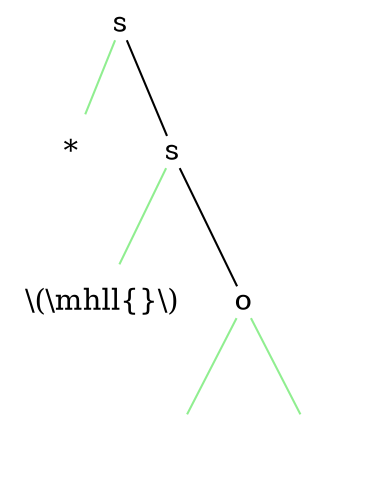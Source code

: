 graph {
	size="4,4"
	0 [label=s shape=plain]
	1 [label="*" shape=none]
	0 -- 1 [color=lightgreen]
	2 [label=s shape=plain]
	0 -- 2
	3 [label="\\(\\mhll{}\\)" shape=none]
	2 -- 3 [color=lightgreen]
	4 [label=o shape=plain]
	2 -- 4
	5 [label="" shape=none]
	4 -- 5 [color=lightgreen]
	6 [label="" shape=none]
	4 -- 6 [color=lightgreen]
}
